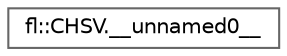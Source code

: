 digraph "Graphical Class Hierarchy"
{
 // INTERACTIVE_SVG=YES
 // LATEX_PDF_SIZE
  bgcolor="transparent";
  edge [fontname=Helvetica,fontsize=10,labelfontname=Helvetica,labelfontsize=10];
  node [fontname=Helvetica,fontsize=10,shape=box,height=0.2,width=0.4];
  rankdir="LR";
  Node0 [id="Node000000",label="fl::CHSV.__unnamed0__",height=0.2,width=0.4,color="grey40", fillcolor="white", style="filled",URL="$db/d87/group___pixel_types.html#d1/db3/unionfl_1_1_c_h_s_v_8____unnamed0____",tooltip=" "];
}
